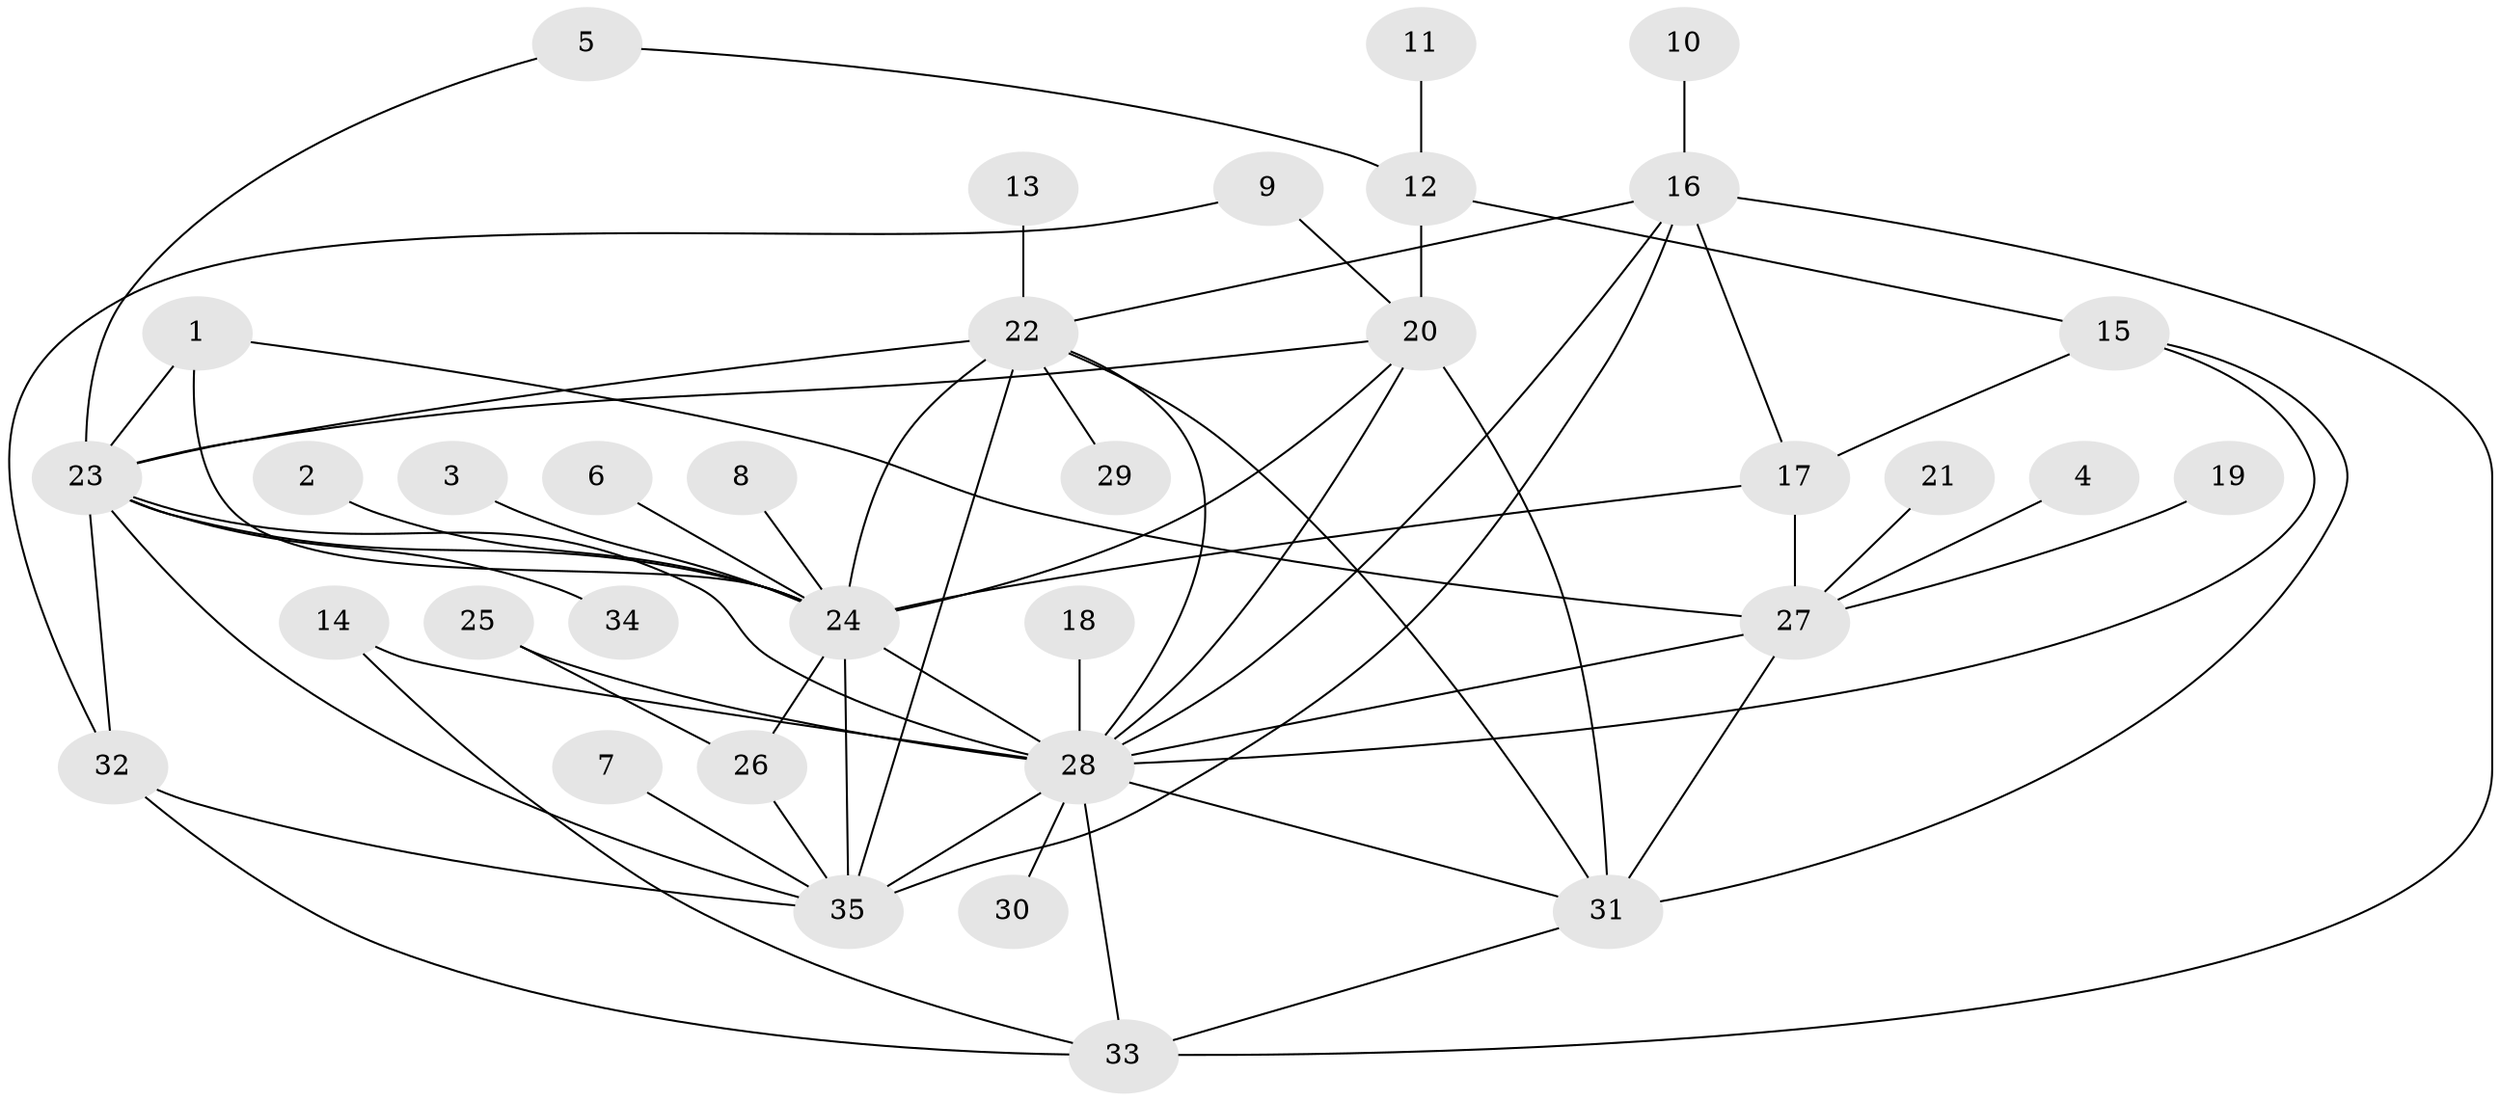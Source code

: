 // original degree distribution, {4: 0.06363636363636363, 8: 0.01818181818181818, 22: 0.00909090909090909, 3: 0.11818181818181818, 9: 0.00909090909090909, 7: 0.01818181818181818, 5: 0.01818181818181818, 12: 0.00909090909090909, 14: 0.00909090909090909, 2: 0.2727272727272727, 11: 0.00909090909090909, 6: 0.01818181818181818, 1: 0.4090909090909091, 10: 0.01818181818181818}
// Generated by graph-tools (version 1.1) at 2025/36/03/04/25 23:36:49]
// undirected, 35 vertices, 63 edges
graph export_dot {
  node [color=gray90,style=filled];
  1;
  2;
  3;
  4;
  5;
  6;
  7;
  8;
  9;
  10;
  11;
  12;
  13;
  14;
  15;
  16;
  17;
  18;
  19;
  20;
  21;
  22;
  23;
  24;
  25;
  26;
  27;
  28;
  29;
  30;
  31;
  32;
  33;
  34;
  35;
  1 -- 23 [weight=1.0];
  1 -- 24 [weight=1.0];
  1 -- 27 [weight=1.0];
  2 -- 24 [weight=1.0];
  3 -- 24 [weight=1.0];
  4 -- 27 [weight=1.0];
  5 -- 12 [weight=1.0];
  5 -- 23 [weight=1.0];
  6 -- 24 [weight=1.0];
  7 -- 35 [weight=1.0];
  8 -- 24 [weight=1.0];
  9 -- 20 [weight=1.0];
  9 -- 32 [weight=1.0];
  10 -- 16 [weight=1.0];
  11 -- 12 [weight=1.0];
  12 -- 15 [weight=1.0];
  12 -- 20 [weight=1.0];
  13 -- 22 [weight=1.0];
  14 -- 28 [weight=1.0];
  14 -- 33 [weight=1.0];
  15 -- 17 [weight=1.0];
  15 -- 28 [weight=1.0];
  15 -- 31 [weight=1.0];
  16 -- 17 [weight=1.0];
  16 -- 22 [weight=2.0];
  16 -- 28 [weight=1.0];
  16 -- 33 [weight=1.0];
  16 -- 35 [weight=2.0];
  17 -- 24 [weight=2.0];
  17 -- 27 [weight=2.0];
  18 -- 28 [weight=1.0];
  19 -- 27 [weight=1.0];
  20 -- 23 [weight=1.0];
  20 -- 24 [weight=1.0];
  20 -- 28 [weight=2.0];
  20 -- 31 [weight=2.0];
  21 -- 27 [weight=1.0];
  22 -- 23 [weight=3.0];
  22 -- 24 [weight=1.0];
  22 -- 28 [weight=1.0];
  22 -- 29 [weight=1.0];
  22 -- 31 [weight=1.0];
  22 -- 35 [weight=1.0];
  23 -- 24 [weight=1.0];
  23 -- 28 [weight=1.0];
  23 -- 32 [weight=1.0];
  23 -- 34 [weight=1.0];
  23 -- 35 [weight=1.0];
  24 -- 26 [weight=1.0];
  24 -- 28 [weight=3.0];
  24 -- 35 [weight=1.0];
  25 -- 26 [weight=1.0];
  25 -- 28 [weight=1.0];
  26 -- 35 [weight=1.0];
  27 -- 28 [weight=1.0];
  27 -- 31 [weight=1.0];
  28 -- 30 [weight=1.0];
  28 -- 31 [weight=1.0];
  28 -- 33 [weight=1.0];
  28 -- 35 [weight=1.0];
  31 -- 33 [weight=1.0];
  32 -- 33 [weight=1.0];
  32 -- 35 [weight=2.0];
}
